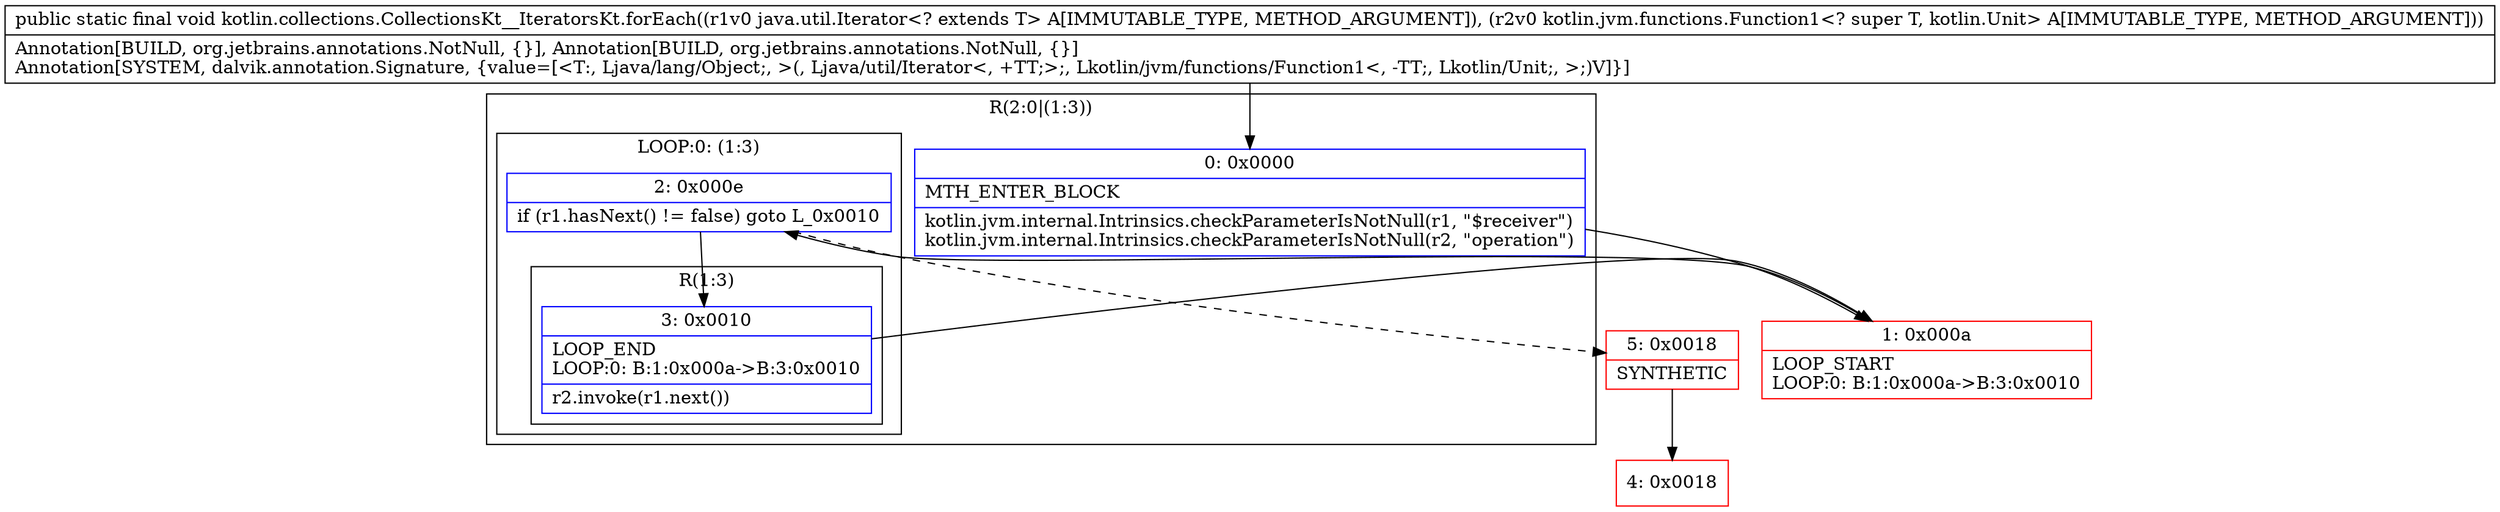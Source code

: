digraph "CFG forkotlin.collections.CollectionsKt__IteratorsKt.forEach(Ljava\/util\/Iterator;Lkotlin\/jvm\/functions\/Function1;)V" {
subgraph cluster_Region_784123743 {
label = "R(2:0|(1:3))";
node [shape=record,color=blue];
Node_0 [shape=record,label="{0\:\ 0x0000|MTH_ENTER_BLOCK\l|kotlin.jvm.internal.Intrinsics.checkParameterIsNotNull(r1, \"$receiver\")\lkotlin.jvm.internal.Intrinsics.checkParameterIsNotNull(r2, \"operation\")\l}"];
subgraph cluster_LoopRegion_1714190203 {
label = "LOOP:0: (1:3)";
node [shape=record,color=blue];
Node_2 [shape=record,label="{2\:\ 0x000e|if (r1.hasNext() != false) goto L_0x0010\l}"];
subgraph cluster_Region_1563874543 {
label = "R(1:3)";
node [shape=record,color=blue];
Node_3 [shape=record,label="{3\:\ 0x0010|LOOP_END\lLOOP:0: B:1:0x000a\-\>B:3:0x0010\l|r2.invoke(r1.next())\l}"];
}
}
}
Node_1 [shape=record,color=red,label="{1\:\ 0x000a|LOOP_START\lLOOP:0: B:1:0x000a\-\>B:3:0x0010\l}"];
Node_4 [shape=record,color=red,label="{4\:\ 0x0018}"];
Node_5 [shape=record,color=red,label="{5\:\ 0x0018|SYNTHETIC\l}"];
MethodNode[shape=record,label="{public static final void kotlin.collections.CollectionsKt__IteratorsKt.forEach((r1v0 java.util.Iterator\<? extends T\> A[IMMUTABLE_TYPE, METHOD_ARGUMENT]), (r2v0 kotlin.jvm.functions.Function1\<? super T, kotlin.Unit\> A[IMMUTABLE_TYPE, METHOD_ARGUMENT]))  | Annotation[BUILD, org.jetbrains.annotations.NotNull, \{\}], Annotation[BUILD, org.jetbrains.annotations.NotNull, \{\}]\lAnnotation[SYSTEM, dalvik.annotation.Signature, \{value=[\<T:, Ljava\/lang\/Object;, \>(, Ljava\/util\/Iterator\<, +TT;\>;, Lkotlin\/jvm\/functions\/Function1\<, \-TT;, Lkotlin\/Unit;, \>;)V]\}]\l}"];
MethodNode -> Node_0;
Node_0 -> Node_1;
Node_2 -> Node_3;
Node_2 -> Node_5[style=dashed];
Node_3 -> Node_1;
Node_1 -> Node_2;
Node_5 -> Node_4;
}


